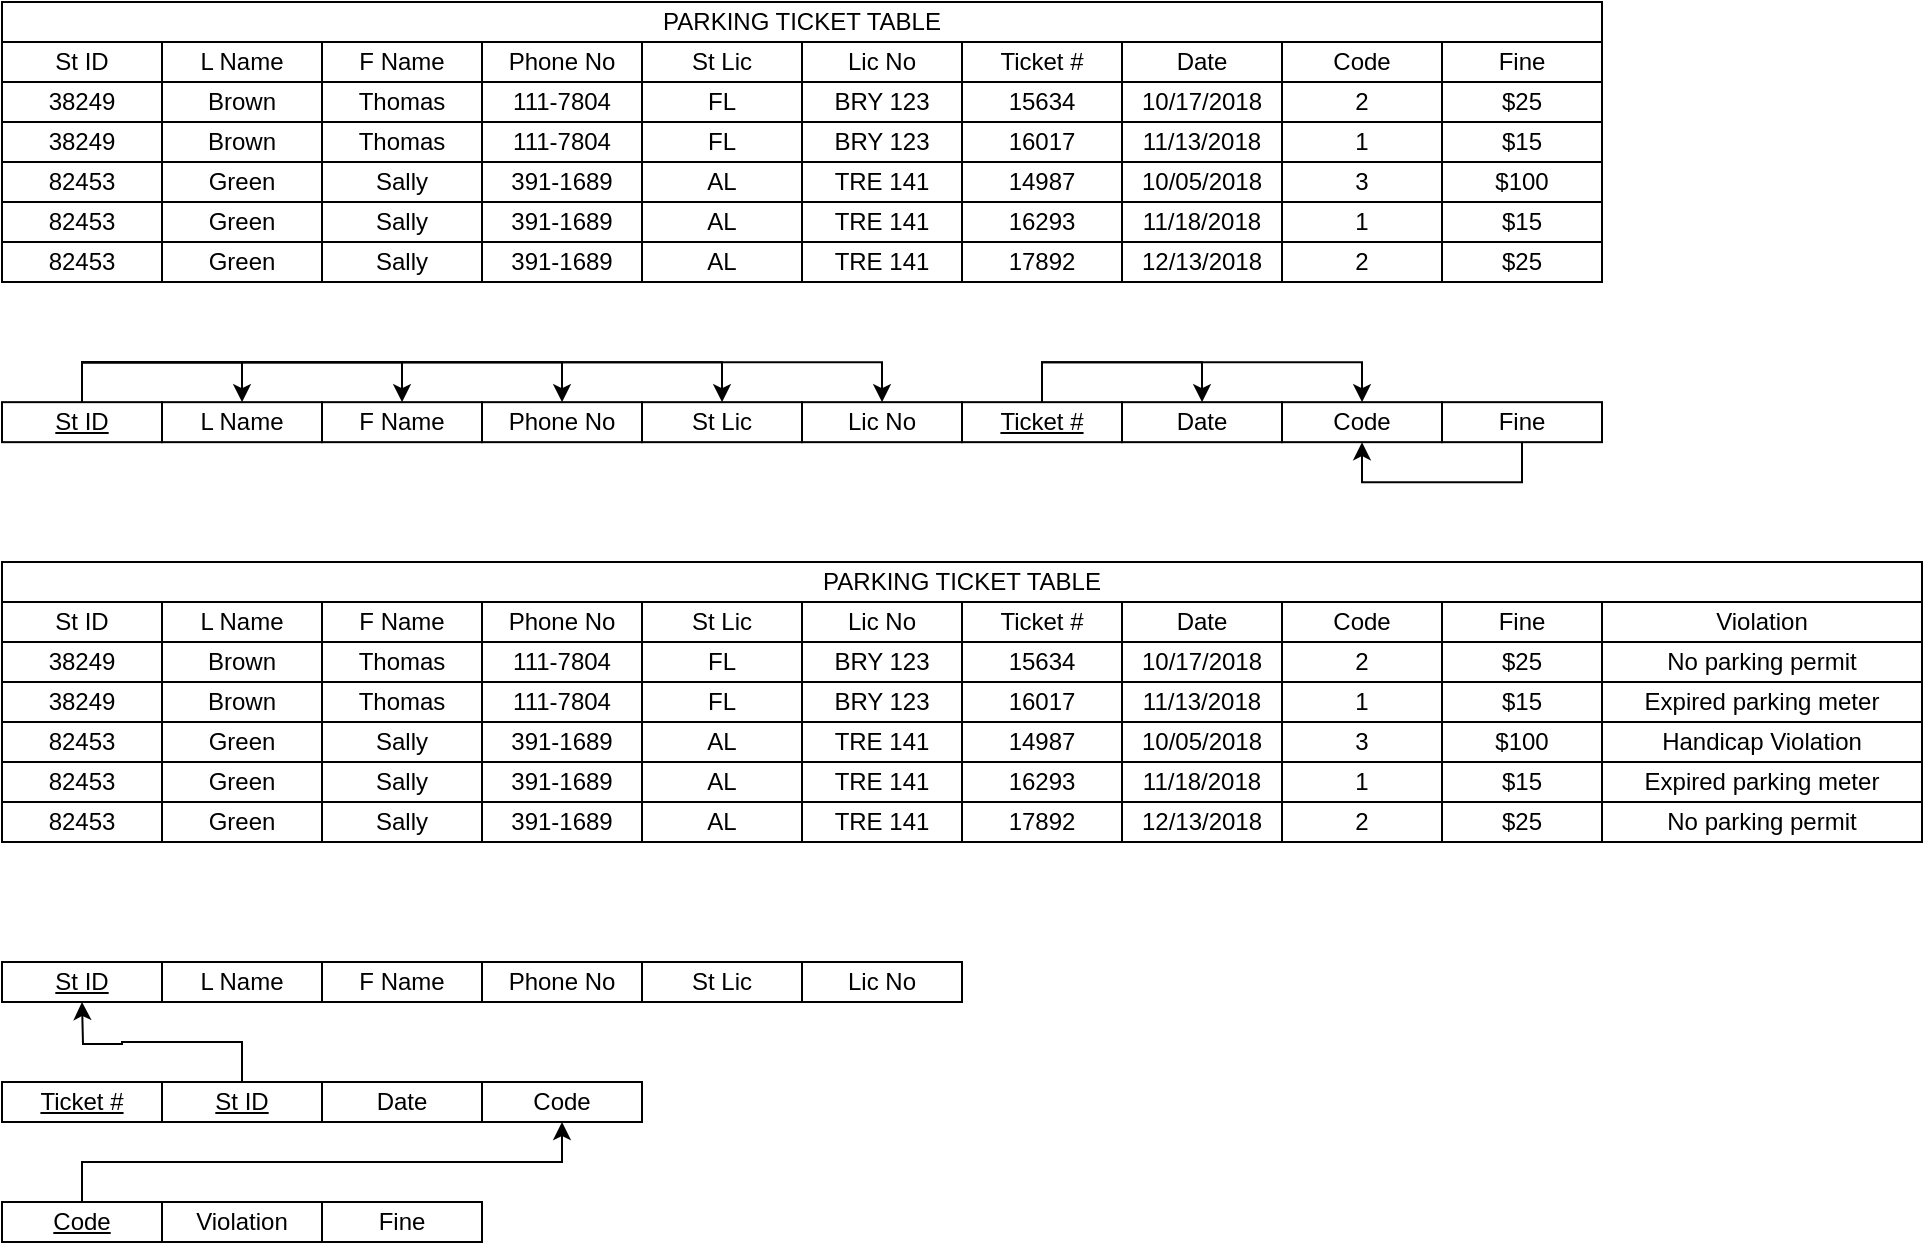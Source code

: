 <mxfile version="28.2.8">
  <diagram name="Page-1" id="AvaMco-YdOsuPRPhcN-Y">
    <mxGraphModel dx="1066" dy="621" grid="1" gridSize="10" guides="1" tooltips="1" connect="1" arrows="1" fold="1" page="1" pageScale="1" pageWidth="850" pageHeight="1100" math="0" shadow="0">
      <root>
        <mxCell id="0" />
        <mxCell id="1" parent="0" />
        <mxCell id="0UQjAZHjR5uYfEtRIdzx-64" value="L Name" style="rounded=0;whiteSpace=wrap;html=1;" parent="1" vertex="1">
          <mxGeometry x="80" y="20" width="80" height="20" as="geometry" />
        </mxCell>
        <mxCell id="0UQjAZHjR5uYfEtRIdzx-65" value="St ID" style="rounded=0;whiteSpace=wrap;html=1;" parent="1" vertex="1">
          <mxGeometry y="20" width="80" height="20" as="geometry" />
        </mxCell>
        <mxCell id="0UQjAZHjR5uYfEtRIdzx-66" value="Phone No" style="rounded=0;whiteSpace=wrap;html=1;" parent="1" vertex="1">
          <mxGeometry x="240" y="20" width="80" height="20" as="geometry" />
        </mxCell>
        <mxCell id="0UQjAZHjR5uYfEtRIdzx-67" value="F Name" style="rounded=0;whiteSpace=wrap;html=1;" parent="1" vertex="1">
          <mxGeometry x="160" y="20" width="80" height="20" as="geometry" />
        </mxCell>
        <mxCell id="0UQjAZHjR5uYfEtRIdzx-68" value="Lic No" style="rounded=0;whiteSpace=wrap;html=1;" parent="1" vertex="1">
          <mxGeometry x="400" y="20" width="80" height="20" as="geometry" />
        </mxCell>
        <mxCell id="0UQjAZHjR5uYfEtRIdzx-69" value="St Lic" style="rounded=0;whiteSpace=wrap;html=1;" parent="1" vertex="1">
          <mxGeometry x="320" y="20" width="80" height="20" as="geometry" />
        </mxCell>
        <mxCell id="0UQjAZHjR5uYfEtRIdzx-70" value="Date" style="rounded=0;whiteSpace=wrap;html=1;" parent="1" vertex="1">
          <mxGeometry x="560" y="20" width="80" height="20" as="geometry" />
        </mxCell>
        <mxCell id="0UQjAZHjR5uYfEtRIdzx-71" value="Ticket #" style="rounded=0;whiteSpace=wrap;html=1;" parent="1" vertex="1">
          <mxGeometry x="480" y="20" width="80" height="20" as="geometry" />
        </mxCell>
        <mxCell id="0UQjAZHjR5uYfEtRIdzx-72" value="Fine" style="rounded=0;whiteSpace=wrap;html=1;" parent="1" vertex="1">
          <mxGeometry x="720" y="20" width="80" height="20" as="geometry" />
        </mxCell>
        <mxCell id="0UQjAZHjR5uYfEtRIdzx-73" value="Code" style="rounded=0;whiteSpace=wrap;html=1;" parent="1" vertex="1">
          <mxGeometry x="640" y="20" width="80" height="20" as="geometry" />
        </mxCell>
        <mxCell id="0UQjAZHjR5uYfEtRIdzx-74" value="Brown" style="rounded=0;whiteSpace=wrap;html=1;" parent="1" vertex="1">
          <mxGeometry x="80" y="40" width="80" height="20" as="geometry" />
        </mxCell>
        <mxCell id="0UQjAZHjR5uYfEtRIdzx-75" value="38249" style="rounded=0;whiteSpace=wrap;html=1;" parent="1" vertex="1">
          <mxGeometry y="40" width="80" height="20" as="geometry" />
        </mxCell>
        <mxCell id="0UQjAZHjR5uYfEtRIdzx-76" value="&lt;div&gt;111-7804&lt;/div&gt;" style="rounded=0;whiteSpace=wrap;html=1;" parent="1" vertex="1">
          <mxGeometry x="240" y="40" width="80" height="20" as="geometry" />
        </mxCell>
        <mxCell id="0UQjAZHjR5uYfEtRIdzx-77" value="Thomas" style="rounded=0;whiteSpace=wrap;html=1;" parent="1" vertex="1">
          <mxGeometry x="160" y="40" width="80" height="20" as="geometry" />
        </mxCell>
        <mxCell id="0UQjAZHjR5uYfEtRIdzx-78" value="BRY 123" style="rounded=0;whiteSpace=wrap;html=1;" parent="1" vertex="1">
          <mxGeometry x="400" y="40" width="80" height="20" as="geometry" />
        </mxCell>
        <mxCell id="0UQjAZHjR5uYfEtRIdzx-79" value="FL" style="rounded=0;whiteSpace=wrap;html=1;" parent="1" vertex="1">
          <mxGeometry x="320" y="40" width="80" height="20" as="geometry" />
        </mxCell>
        <mxCell id="0UQjAZHjR5uYfEtRIdzx-80" value="10/17/2018" style="rounded=0;whiteSpace=wrap;html=1;" parent="1" vertex="1">
          <mxGeometry x="560" y="40" width="80" height="20" as="geometry" />
        </mxCell>
        <mxCell id="0UQjAZHjR5uYfEtRIdzx-81" value="15634" style="rounded=0;whiteSpace=wrap;html=1;" parent="1" vertex="1">
          <mxGeometry x="480" y="40" width="80" height="20" as="geometry" />
        </mxCell>
        <mxCell id="0UQjAZHjR5uYfEtRIdzx-82" value="$25" style="rounded=0;whiteSpace=wrap;html=1;" parent="1" vertex="1">
          <mxGeometry x="720" y="40" width="80" height="20" as="geometry" />
        </mxCell>
        <mxCell id="0UQjAZHjR5uYfEtRIdzx-83" value="2" style="rounded=0;whiteSpace=wrap;html=1;" parent="1" vertex="1">
          <mxGeometry x="640" y="40" width="80" height="20" as="geometry" />
        </mxCell>
        <mxCell id="0UQjAZHjR5uYfEtRIdzx-84" value="Brown" style="rounded=0;whiteSpace=wrap;html=1;" parent="1" vertex="1">
          <mxGeometry x="80" y="60" width="80" height="20" as="geometry" />
        </mxCell>
        <mxCell id="0UQjAZHjR5uYfEtRIdzx-85" value="" style="rounded=0;whiteSpace=wrap;html=1;" parent="1" vertex="1">
          <mxGeometry y="60" width="80" height="20" as="geometry" />
        </mxCell>
        <mxCell id="0UQjAZHjR5uYfEtRIdzx-86" value="&lt;div&gt;111-7804&lt;/div&gt;" style="rounded=0;whiteSpace=wrap;html=1;" parent="1" vertex="1">
          <mxGeometry x="240" y="60" width="80" height="20" as="geometry" />
        </mxCell>
        <mxCell id="0UQjAZHjR5uYfEtRIdzx-87" value="Thomas" style="rounded=0;whiteSpace=wrap;html=1;" parent="1" vertex="1">
          <mxGeometry x="160" y="60" width="80" height="20" as="geometry" />
        </mxCell>
        <mxCell id="0UQjAZHjR5uYfEtRIdzx-88" value="BRY 123" style="rounded=0;whiteSpace=wrap;html=1;" parent="1" vertex="1">
          <mxGeometry x="400" y="60" width="80" height="20" as="geometry" />
        </mxCell>
        <mxCell id="0UQjAZHjR5uYfEtRIdzx-89" value="FL" style="rounded=0;whiteSpace=wrap;html=1;" parent="1" vertex="1">
          <mxGeometry x="320" y="60" width="80" height="20" as="geometry" />
        </mxCell>
        <mxCell id="0UQjAZHjR5uYfEtRIdzx-90" value="11/13/2018" style="rounded=0;whiteSpace=wrap;html=1;" parent="1" vertex="1">
          <mxGeometry x="560" y="60" width="80" height="20" as="geometry" />
        </mxCell>
        <mxCell id="0UQjAZHjR5uYfEtRIdzx-91" value="16017" style="rounded=0;whiteSpace=wrap;html=1;" parent="1" vertex="1">
          <mxGeometry x="480" y="60" width="80" height="20" as="geometry" />
        </mxCell>
        <mxCell id="0UQjAZHjR5uYfEtRIdzx-92" value="$15" style="rounded=0;whiteSpace=wrap;html=1;" parent="1" vertex="1">
          <mxGeometry x="720" y="60" width="80" height="20" as="geometry" />
        </mxCell>
        <mxCell id="0UQjAZHjR5uYfEtRIdzx-93" value="1" style="rounded=0;whiteSpace=wrap;html=1;" parent="1" vertex="1">
          <mxGeometry x="640" y="60" width="80" height="20" as="geometry" />
        </mxCell>
        <mxCell id="0UQjAZHjR5uYfEtRIdzx-94" value="Green" style="rounded=0;whiteSpace=wrap;html=1;" parent="1" vertex="1">
          <mxGeometry x="80" y="80" width="80" height="20" as="geometry" />
        </mxCell>
        <mxCell id="0UQjAZHjR5uYfEtRIdzx-95" value="82453" style="rounded=0;whiteSpace=wrap;html=1;" parent="1" vertex="1">
          <mxGeometry y="80" width="80" height="20" as="geometry" />
        </mxCell>
        <mxCell id="0UQjAZHjR5uYfEtRIdzx-96" value="391-1689" style="rounded=0;whiteSpace=wrap;html=1;" parent="1" vertex="1">
          <mxGeometry x="240" y="80" width="80" height="20" as="geometry" />
        </mxCell>
        <mxCell id="0UQjAZHjR5uYfEtRIdzx-97" value="Sally" style="rounded=0;whiteSpace=wrap;html=1;" parent="1" vertex="1">
          <mxGeometry x="160" y="80" width="80" height="20" as="geometry" />
        </mxCell>
        <mxCell id="0UQjAZHjR5uYfEtRIdzx-98" value="TRE 141" style="rounded=0;whiteSpace=wrap;html=1;" parent="1" vertex="1">
          <mxGeometry x="400" y="80" width="80" height="20" as="geometry" />
        </mxCell>
        <mxCell id="0UQjAZHjR5uYfEtRIdzx-99" value="AL" style="rounded=0;whiteSpace=wrap;html=1;" parent="1" vertex="1">
          <mxGeometry x="320" y="80" width="80" height="20" as="geometry" />
        </mxCell>
        <mxCell id="0UQjAZHjR5uYfEtRIdzx-100" value="10/05/2018" style="rounded=0;whiteSpace=wrap;html=1;" parent="1" vertex="1">
          <mxGeometry x="560" y="80" width="80" height="20" as="geometry" />
        </mxCell>
        <mxCell id="0UQjAZHjR5uYfEtRIdzx-101" value="14987" style="rounded=0;whiteSpace=wrap;html=1;" parent="1" vertex="1">
          <mxGeometry x="480" y="80" width="80" height="20" as="geometry" />
        </mxCell>
        <mxCell id="0UQjAZHjR5uYfEtRIdzx-102" value="$100" style="rounded=0;whiteSpace=wrap;html=1;" parent="1" vertex="1">
          <mxGeometry x="720" y="80" width="80" height="20" as="geometry" />
        </mxCell>
        <mxCell id="0UQjAZHjR5uYfEtRIdzx-103" value="3" style="rounded=0;whiteSpace=wrap;html=1;" parent="1" vertex="1">
          <mxGeometry x="640" y="80" width="80" height="20" as="geometry" />
        </mxCell>
        <mxCell id="0UQjAZHjR5uYfEtRIdzx-104" value="Green" style="rounded=0;whiteSpace=wrap;html=1;" parent="1" vertex="1">
          <mxGeometry x="80" y="100" width="80" height="20" as="geometry" />
        </mxCell>
        <mxCell id="0UQjAZHjR5uYfEtRIdzx-105" value="82453" style="rounded=0;whiteSpace=wrap;html=1;" parent="1" vertex="1">
          <mxGeometry y="100" width="80" height="20" as="geometry" />
        </mxCell>
        <mxCell id="0UQjAZHjR5uYfEtRIdzx-106" value="391-1689" style="rounded=0;whiteSpace=wrap;html=1;" parent="1" vertex="1">
          <mxGeometry x="240" y="100" width="80" height="20" as="geometry" />
        </mxCell>
        <mxCell id="0UQjAZHjR5uYfEtRIdzx-107" value="Sally" style="rounded=0;whiteSpace=wrap;html=1;" parent="1" vertex="1">
          <mxGeometry x="160" y="100" width="80" height="20" as="geometry" />
        </mxCell>
        <mxCell id="0UQjAZHjR5uYfEtRIdzx-108" value="TRE 141" style="rounded=0;whiteSpace=wrap;html=1;" parent="1" vertex="1">
          <mxGeometry x="400" y="100" width="80" height="20" as="geometry" />
        </mxCell>
        <mxCell id="0UQjAZHjR5uYfEtRIdzx-109" value="AL" style="rounded=0;whiteSpace=wrap;html=1;" parent="1" vertex="1">
          <mxGeometry x="320" y="100" width="80" height="20" as="geometry" />
        </mxCell>
        <mxCell id="0UQjAZHjR5uYfEtRIdzx-110" value="11/18/2018" style="rounded=0;whiteSpace=wrap;html=1;" parent="1" vertex="1">
          <mxGeometry x="560" y="100" width="80" height="20" as="geometry" />
        </mxCell>
        <mxCell id="0UQjAZHjR5uYfEtRIdzx-111" value="16293" style="rounded=0;whiteSpace=wrap;html=1;" parent="1" vertex="1">
          <mxGeometry x="480" y="100" width="80" height="20" as="geometry" />
        </mxCell>
        <mxCell id="0UQjAZHjR5uYfEtRIdzx-112" value="$15" style="rounded=0;whiteSpace=wrap;html=1;" parent="1" vertex="1">
          <mxGeometry x="720" y="100" width="80" height="20" as="geometry" />
        </mxCell>
        <mxCell id="0UQjAZHjR5uYfEtRIdzx-113" value="1" style="rounded=0;whiteSpace=wrap;html=1;" parent="1" vertex="1">
          <mxGeometry x="640" y="100" width="80" height="20" as="geometry" />
        </mxCell>
        <mxCell id="0UQjAZHjR5uYfEtRIdzx-114" value="Green" style="rounded=0;whiteSpace=wrap;html=1;" parent="1" vertex="1">
          <mxGeometry x="80" y="120" width="80" height="20" as="geometry" />
        </mxCell>
        <mxCell id="0UQjAZHjR5uYfEtRIdzx-115" value="82453" style="rounded=0;whiteSpace=wrap;html=1;" parent="1" vertex="1">
          <mxGeometry y="120" width="80" height="20" as="geometry" />
        </mxCell>
        <mxCell id="0UQjAZHjR5uYfEtRIdzx-116" value="391-1689" style="rounded=0;whiteSpace=wrap;html=1;" parent="1" vertex="1">
          <mxGeometry x="240" y="120" width="80" height="20" as="geometry" />
        </mxCell>
        <mxCell id="0UQjAZHjR5uYfEtRIdzx-117" value="Sally" style="rounded=0;whiteSpace=wrap;html=1;" parent="1" vertex="1">
          <mxGeometry x="160" y="120" width="80" height="20" as="geometry" />
        </mxCell>
        <mxCell id="0UQjAZHjR5uYfEtRIdzx-118" value="TRE 141" style="rounded=0;whiteSpace=wrap;html=1;" parent="1" vertex="1">
          <mxGeometry x="400" y="120" width="80" height="20" as="geometry" />
        </mxCell>
        <mxCell id="0UQjAZHjR5uYfEtRIdzx-119" value="AL" style="rounded=0;whiteSpace=wrap;html=1;" parent="1" vertex="1">
          <mxGeometry x="320" y="120" width="80" height="20" as="geometry" />
        </mxCell>
        <mxCell id="0UQjAZHjR5uYfEtRIdzx-120" value="12/13/2018" style="rounded=0;whiteSpace=wrap;html=1;" parent="1" vertex="1">
          <mxGeometry x="560" y="120" width="80" height="20" as="geometry" />
        </mxCell>
        <mxCell id="0UQjAZHjR5uYfEtRIdzx-121" value="17892" style="rounded=0;whiteSpace=wrap;html=1;" parent="1" vertex="1">
          <mxGeometry x="480" y="120" width="80" height="20" as="geometry" />
        </mxCell>
        <mxCell id="0UQjAZHjR5uYfEtRIdzx-122" value="$25" style="rounded=0;whiteSpace=wrap;html=1;" parent="1" vertex="1">
          <mxGeometry x="720" y="120" width="80" height="20" as="geometry" />
        </mxCell>
        <mxCell id="0UQjAZHjR5uYfEtRIdzx-123" value="2" style="rounded=0;whiteSpace=wrap;html=1;" parent="1" vertex="1">
          <mxGeometry x="640" y="120" width="80" height="20" as="geometry" />
        </mxCell>
        <mxCell id="r2siFuNWQ3NmHAQ4Ji6S-1" value="PARKING TICKET TABLE" style="rounded=0;whiteSpace=wrap;html=1;" parent="1" vertex="1">
          <mxGeometry width="800" height="20" as="geometry" />
        </mxCell>
        <mxCell id="r2siFuNWQ3NmHAQ4Ji6S-2" value="38249" style="rounded=0;whiteSpace=wrap;html=1;" parent="1" vertex="1">
          <mxGeometry y="60" width="80" height="20" as="geometry" />
        </mxCell>
        <mxCell id="r2siFuNWQ3NmHAQ4Ji6S-4" value="L Name" style="rounded=0;whiteSpace=wrap;html=1;" parent="1" vertex="1">
          <mxGeometry x="80" y="200.08" width="80" height="20" as="geometry" />
        </mxCell>
        <mxCell id="r2siFuNWQ3NmHAQ4Ji6S-24" style="edgeStyle=orthogonalEdgeStyle;rounded=0;orthogonalLoop=1;jettySize=auto;html=1;entryX=0.5;entryY=0;entryDx=0;entryDy=0;" parent="1" source="r2siFuNWQ3NmHAQ4Ji6S-5" target="r2siFuNWQ3NmHAQ4Ji6S-4" edge="1">
          <mxGeometry relative="1" as="geometry" />
        </mxCell>
        <mxCell id="r2siFuNWQ3NmHAQ4Ji6S-25" style="edgeStyle=orthogonalEdgeStyle;rounded=0;orthogonalLoop=1;jettySize=auto;html=1;entryX=0.5;entryY=0;entryDx=0;entryDy=0;exitX=0.5;exitY=0;exitDx=0;exitDy=0;" parent="1" source="r2siFuNWQ3NmHAQ4Ji6S-5" target="r2siFuNWQ3NmHAQ4Ji6S-7" edge="1">
          <mxGeometry relative="1" as="geometry" />
        </mxCell>
        <mxCell id="r2siFuNWQ3NmHAQ4Ji6S-26" style="edgeStyle=orthogonalEdgeStyle;rounded=0;orthogonalLoop=1;jettySize=auto;html=1;entryX=0.5;entryY=0;entryDx=0;entryDy=0;exitX=0.5;exitY=0;exitDx=0;exitDy=0;" parent="1" source="r2siFuNWQ3NmHAQ4Ji6S-5" target="r2siFuNWQ3NmHAQ4Ji6S-6" edge="1">
          <mxGeometry relative="1" as="geometry" />
        </mxCell>
        <mxCell id="r2siFuNWQ3NmHAQ4Ji6S-27" style="edgeStyle=orthogonalEdgeStyle;rounded=0;orthogonalLoop=1;jettySize=auto;html=1;entryX=0.5;entryY=0;entryDx=0;entryDy=0;exitX=0.5;exitY=0;exitDx=0;exitDy=0;" parent="1" source="r2siFuNWQ3NmHAQ4Ji6S-5" target="r2siFuNWQ3NmHAQ4Ji6S-9" edge="1">
          <mxGeometry relative="1" as="geometry" />
        </mxCell>
        <mxCell id="r2siFuNWQ3NmHAQ4Ji6S-28" style="edgeStyle=orthogonalEdgeStyle;rounded=0;orthogonalLoop=1;jettySize=auto;html=1;entryX=0.5;entryY=0;entryDx=0;entryDy=0;exitX=0.5;exitY=0;exitDx=0;exitDy=0;" parent="1" source="r2siFuNWQ3NmHAQ4Ji6S-5" target="r2siFuNWQ3NmHAQ4Ji6S-8" edge="1">
          <mxGeometry relative="1" as="geometry" />
        </mxCell>
        <mxCell id="r2siFuNWQ3NmHAQ4Ji6S-5" value="&lt;u&gt;St ID&lt;/u&gt;" style="rounded=0;whiteSpace=wrap;html=1;" parent="1" vertex="1">
          <mxGeometry y="200.08" width="80" height="20" as="geometry" />
        </mxCell>
        <mxCell id="r2siFuNWQ3NmHAQ4Ji6S-6" value="Phone No" style="rounded=0;whiteSpace=wrap;html=1;" parent="1" vertex="1">
          <mxGeometry x="240" y="200.08" width="80" height="20" as="geometry" />
        </mxCell>
        <mxCell id="r2siFuNWQ3NmHAQ4Ji6S-7" value="F Name" style="rounded=0;whiteSpace=wrap;html=1;" parent="1" vertex="1">
          <mxGeometry x="160" y="200.08" width="80" height="20" as="geometry" />
        </mxCell>
        <mxCell id="r2siFuNWQ3NmHAQ4Ji6S-8" value="Lic No" style="rounded=0;whiteSpace=wrap;html=1;" parent="1" vertex="1">
          <mxGeometry x="400" y="200.08" width="80" height="20" as="geometry" />
        </mxCell>
        <mxCell id="r2siFuNWQ3NmHAQ4Ji6S-9" value="St Lic" style="rounded=0;whiteSpace=wrap;html=1;" parent="1" vertex="1">
          <mxGeometry x="320" y="200.08" width="80" height="20" as="geometry" />
        </mxCell>
        <mxCell id="r2siFuNWQ3NmHAQ4Ji6S-10" value="Date" style="rounded=0;whiteSpace=wrap;html=1;" parent="1" vertex="1">
          <mxGeometry x="560" y="200.08" width="80" height="20" as="geometry" />
        </mxCell>
        <mxCell id="r2siFuNWQ3NmHAQ4Ji6S-14" style="edgeStyle=orthogonalEdgeStyle;rounded=0;orthogonalLoop=1;jettySize=auto;html=1;entryX=0.5;entryY=0;entryDx=0;entryDy=0;" parent="1" source="r2siFuNWQ3NmHAQ4Ji6S-11" target="r2siFuNWQ3NmHAQ4Ji6S-10" edge="1">
          <mxGeometry relative="1" as="geometry" />
        </mxCell>
        <mxCell id="r2siFuNWQ3NmHAQ4Ji6S-18" style="edgeStyle=orthogonalEdgeStyle;rounded=0;orthogonalLoop=1;jettySize=auto;html=1;entryX=0.5;entryY=0;entryDx=0;entryDy=0;exitX=0.5;exitY=0;exitDx=0;exitDy=0;" parent="1" source="r2siFuNWQ3NmHAQ4Ji6S-11" target="r2siFuNWQ3NmHAQ4Ji6S-13" edge="1">
          <mxGeometry relative="1" as="geometry" />
        </mxCell>
        <mxCell id="r2siFuNWQ3NmHAQ4Ji6S-11" value="&lt;u&gt;Ticket #&lt;/u&gt;" style="rounded=0;whiteSpace=wrap;html=1;" parent="1" vertex="1">
          <mxGeometry x="480" y="200.08" width="80" height="20" as="geometry" />
        </mxCell>
        <mxCell id="hmiW_719eqXFLRhjZall-85" style="edgeStyle=orthogonalEdgeStyle;rounded=0;orthogonalLoop=1;jettySize=auto;html=1;entryX=0.5;entryY=1;entryDx=0;entryDy=0;exitX=0.5;exitY=1;exitDx=0;exitDy=0;" edge="1" parent="1" source="r2siFuNWQ3NmHAQ4Ji6S-12" target="r2siFuNWQ3NmHAQ4Ji6S-13">
          <mxGeometry relative="1" as="geometry" />
        </mxCell>
        <mxCell id="r2siFuNWQ3NmHAQ4Ji6S-12" value="Fine" style="rounded=0;whiteSpace=wrap;html=1;" parent="1" vertex="1">
          <mxGeometry x="720" y="200.08" width="80" height="20" as="geometry" />
        </mxCell>
        <mxCell id="r2siFuNWQ3NmHAQ4Ji6S-13" value="Code" style="rounded=0;whiteSpace=wrap;html=1;" parent="1" vertex="1">
          <mxGeometry x="640" y="200.08" width="80" height="20" as="geometry" />
        </mxCell>
        <mxCell id="r2siFuNWQ3NmHAQ4Ji6S-29" value="L Name" style="rounded=0;whiteSpace=wrap;html=1;" parent="1" vertex="1">
          <mxGeometry x="80" y="480.0" width="80" height="20" as="geometry" />
        </mxCell>
        <mxCell id="r2siFuNWQ3NmHAQ4Ji6S-30" value="&lt;u&gt;St ID&lt;/u&gt;" style="rounded=0;whiteSpace=wrap;html=1;" parent="1" vertex="1">
          <mxGeometry y="480.0" width="80" height="20" as="geometry" />
        </mxCell>
        <mxCell id="r2siFuNWQ3NmHAQ4Ji6S-31" value="Phone No" style="rounded=0;whiteSpace=wrap;html=1;" parent="1" vertex="1">
          <mxGeometry x="240" y="480.0" width="80" height="20" as="geometry" />
        </mxCell>
        <mxCell id="r2siFuNWQ3NmHAQ4Ji6S-32" value="F Name" style="rounded=0;whiteSpace=wrap;html=1;" parent="1" vertex="1">
          <mxGeometry x="160" y="480.0" width="80" height="20" as="geometry" />
        </mxCell>
        <mxCell id="r2siFuNWQ3NmHAQ4Ji6S-33" value="Lic No" style="rounded=0;whiteSpace=wrap;html=1;" parent="1" vertex="1">
          <mxGeometry x="400" y="480.0" width="80" height="20" as="geometry" />
        </mxCell>
        <mxCell id="r2siFuNWQ3NmHAQ4Ji6S-34" value="St Lic" style="rounded=0;whiteSpace=wrap;html=1;" parent="1" vertex="1">
          <mxGeometry x="320" y="480.0" width="80" height="20" as="geometry" />
        </mxCell>
        <mxCell id="r2siFuNWQ3NmHAQ4Ji6S-35" value="Date" style="rounded=0;whiteSpace=wrap;html=1;" parent="1" vertex="1">
          <mxGeometry x="160" y="540" width="80" height="20" as="geometry" />
        </mxCell>
        <mxCell id="r2siFuNWQ3NmHAQ4Ji6S-36" value="&lt;u&gt;Ticket #&lt;/u&gt;" style="rounded=0;whiteSpace=wrap;html=1;" parent="1" vertex="1">
          <mxGeometry y="540" width="80" height="20" as="geometry" />
        </mxCell>
        <mxCell id="r2siFuNWQ3NmHAQ4Ji6S-37" value="Fine" style="rounded=0;whiteSpace=wrap;html=1;" parent="1" vertex="1">
          <mxGeometry x="160" y="600" width="80" height="20" as="geometry" />
        </mxCell>
        <mxCell id="r2siFuNWQ3NmHAQ4Ji6S-38" value="Code" style="rounded=0;whiteSpace=wrap;html=1;" parent="1" vertex="1">
          <mxGeometry x="240" y="540" width="80" height="20" as="geometry" />
        </mxCell>
        <mxCell id="hmiW_719eqXFLRhjZall-1" value="Violation" style="rounded=0;whiteSpace=wrap;html=1;" vertex="1" parent="1">
          <mxGeometry x="80" y="600" width="80" height="20" as="geometry" />
        </mxCell>
        <mxCell id="hmiW_719eqXFLRhjZall-6" style="edgeStyle=orthogonalEdgeStyle;rounded=0;orthogonalLoop=1;jettySize=auto;html=1;entryX=0.5;entryY=1;entryDx=0;entryDy=0;exitX=0.5;exitY=0;exitDx=0;exitDy=0;" edge="1" parent="1" source="hmiW_719eqXFLRhjZall-2" target="r2siFuNWQ3NmHAQ4Ji6S-38">
          <mxGeometry relative="1" as="geometry" />
        </mxCell>
        <mxCell id="hmiW_719eqXFLRhjZall-2" value="&lt;u&gt;Code&lt;/u&gt;" style="rounded=0;whiteSpace=wrap;html=1;" vertex="1" parent="1">
          <mxGeometry y="600" width="80" height="20" as="geometry" />
        </mxCell>
        <mxCell id="hmiW_719eqXFLRhjZall-10" style="edgeStyle=orthogonalEdgeStyle;rounded=0;orthogonalLoop=1;jettySize=auto;html=1;exitX=0.5;exitY=0;exitDx=0;exitDy=0;" edge="1" parent="1" source="hmiW_719eqXFLRhjZall-5">
          <mxGeometry relative="1" as="geometry">
            <mxPoint x="40" y="500.0" as="targetPoint" />
          </mxGeometry>
        </mxCell>
        <mxCell id="hmiW_719eqXFLRhjZall-5" value="&lt;u&gt;St ID&lt;/u&gt;" style="rounded=0;whiteSpace=wrap;html=1;" vertex="1" parent="1">
          <mxGeometry x="80" y="540" width="80" height="20" as="geometry" />
        </mxCell>
        <mxCell id="hmiW_719eqXFLRhjZall-11" value="L Name" style="rounded=0;whiteSpace=wrap;html=1;" vertex="1" parent="1">
          <mxGeometry x="80" y="300" width="80" height="20" as="geometry" />
        </mxCell>
        <mxCell id="hmiW_719eqXFLRhjZall-12" value="St ID" style="rounded=0;whiteSpace=wrap;html=1;" vertex="1" parent="1">
          <mxGeometry y="300" width="80" height="20" as="geometry" />
        </mxCell>
        <mxCell id="hmiW_719eqXFLRhjZall-13" value="Phone No" style="rounded=0;whiteSpace=wrap;html=1;" vertex="1" parent="1">
          <mxGeometry x="240" y="300" width="80" height="20" as="geometry" />
        </mxCell>
        <mxCell id="hmiW_719eqXFLRhjZall-14" value="F Name" style="rounded=0;whiteSpace=wrap;html=1;" vertex="1" parent="1">
          <mxGeometry x="160" y="300" width="80" height="20" as="geometry" />
        </mxCell>
        <mxCell id="hmiW_719eqXFLRhjZall-15" value="Lic No" style="rounded=0;whiteSpace=wrap;html=1;" vertex="1" parent="1">
          <mxGeometry x="400" y="300" width="80" height="20" as="geometry" />
        </mxCell>
        <mxCell id="hmiW_719eqXFLRhjZall-16" value="St Lic" style="rounded=0;whiteSpace=wrap;html=1;" vertex="1" parent="1">
          <mxGeometry x="320" y="300" width="80" height="20" as="geometry" />
        </mxCell>
        <mxCell id="hmiW_719eqXFLRhjZall-17" value="Date" style="rounded=0;whiteSpace=wrap;html=1;" vertex="1" parent="1">
          <mxGeometry x="560" y="300" width="80" height="20" as="geometry" />
        </mxCell>
        <mxCell id="hmiW_719eqXFLRhjZall-18" value="Ticket #" style="rounded=0;whiteSpace=wrap;html=1;" vertex="1" parent="1">
          <mxGeometry x="480" y="300" width="80" height="20" as="geometry" />
        </mxCell>
        <mxCell id="hmiW_719eqXFLRhjZall-19" value="Fine" style="rounded=0;whiteSpace=wrap;html=1;" vertex="1" parent="1">
          <mxGeometry x="720" y="300" width="80" height="20" as="geometry" />
        </mxCell>
        <mxCell id="hmiW_719eqXFLRhjZall-20" value="Code" style="rounded=0;whiteSpace=wrap;html=1;" vertex="1" parent="1">
          <mxGeometry x="640" y="300" width="80" height="20" as="geometry" />
        </mxCell>
        <mxCell id="hmiW_719eqXFLRhjZall-21" value="Brown" style="rounded=0;whiteSpace=wrap;html=1;" vertex="1" parent="1">
          <mxGeometry x="80" y="320" width="80" height="20" as="geometry" />
        </mxCell>
        <mxCell id="hmiW_719eqXFLRhjZall-22" value="38249" style="rounded=0;whiteSpace=wrap;html=1;" vertex="1" parent="1">
          <mxGeometry y="320" width="80" height="20" as="geometry" />
        </mxCell>
        <mxCell id="hmiW_719eqXFLRhjZall-23" value="&lt;div&gt;111-7804&lt;/div&gt;" style="rounded=0;whiteSpace=wrap;html=1;" vertex="1" parent="1">
          <mxGeometry x="240" y="320" width="80" height="20" as="geometry" />
        </mxCell>
        <mxCell id="hmiW_719eqXFLRhjZall-24" value="Thomas" style="rounded=0;whiteSpace=wrap;html=1;" vertex="1" parent="1">
          <mxGeometry x="160" y="320" width="80" height="20" as="geometry" />
        </mxCell>
        <mxCell id="hmiW_719eqXFLRhjZall-25" value="BRY 123" style="rounded=0;whiteSpace=wrap;html=1;" vertex="1" parent="1">
          <mxGeometry x="400" y="320" width="80" height="20" as="geometry" />
        </mxCell>
        <mxCell id="hmiW_719eqXFLRhjZall-26" value="FL" style="rounded=0;whiteSpace=wrap;html=1;" vertex="1" parent="1">
          <mxGeometry x="320" y="320" width="80" height="20" as="geometry" />
        </mxCell>
        <mxCell id="hmiW_719eqXFLRhjZall-27" value="10/17/2018" style="rounded=0;whiteSpace=wrap;html=1;" vertex="1" parent="1">
          <mxGeometry x="560" y="320" width="80" height="20" as="geometry" />
        </mxCell>
        <mxCell id="hmiW_719eqXFLRhjZall-28" value="15634" style="rounded=0;whiteSpace=wrap;html=1;" vertex="1" parent="1">
          <mxGeometry x="480" y="320" width="80" height="20" as="geometry" />
        </mxCell>
        <mxCell id="hmiW_719eqXFLRhjZall-29" value="$25" style="rounded=0;whiteSpace=wrap;html=1;" vertex="1" parent="1">
          <mxGeometry x="720" y="320" width="80" height="20" as="geometry" />
        </mxCell>
        <mxCell id="hmiW_719eqXFLRhjZall-30" value="2" style="rounded=0;whiteSpace=wrap;html=1;" vertex="1" parent="1">
          <mxGeometry x="640" y="320" width="80" height="20" as="geometry" />
        </mxCell>
        <mxCell id="hmiW_719eqXFLRhjZall-31" value="Brown" style="rounded=0;whiteSpace=wrap;html=1;" vertex="1" parent="1">
          <mxGeometry x="80" y="340" width="80" height="20" as="geometry" />
        </mxCell>
        <mxCell id="hmiW_719eqXFLRhjZall-32" value="" style="rounded=0;whiteSpace=wrap;html=1;" vertex="1" parent="1">
          <mxGeometry y="340" width="80" height="20" as="geometry" />
        </mxCell>
        <mxCell id="hmiW_719eqXFLRhjZall-33" value="&lt;div&gt;111-7804&lt;/div&gt;" style="rounded=0;whiteSpace=wrap;html=1;" vertex="1" parent="1">
          <mxGeometry x="240" y="340" width="80" height="20" as="geometry" />
        </mxCell>
        <mxCell id="hmiW_719eqXFLRhjZall-34" value="Thomas" style="rounded=0;whiteSpace=wrap;html=1;" vertex="1" parent="1">
          <mxGeometry x="160" y="340" width="80" height="20" as="geometry" />
        </mxCell>
        <mxCell id="hmiW_719eqXFLRhjZall-35" value="BRY 123" style="rounded=0;whiteSpace=wrap;html=1;" vertex="1" parent="1">
          <mxGeometry x="400" y="340" width="80" height="20" as="geometry" />
        </mxCell>
        <mxCell id="hmiW_719eqXFLRhjZall-36" value="FL" style="rounded=0;whiteSpace=wrap;html=1;" vertex="1" parent="1">
          <mxGeometry x="320" y="340" width="80" height="20" as="geometry" />
        </mxCell>
        <mxCell id="hmiW_719eqXFLRhjZall-37" value="11/13/2018" style="rounded=0;whiteSpace=wrap;html=1;" vertex="1" parent="1">
          <mxGeometry x="560" y="340" width="80" height="20" as="geometry" />
        </mxCell>
        <mxCell id="hmiW_719eqXFLRhjZall-38" value="16017" style="rounded=0;whiteSpace=wrap;html=1;" vertex="1" parent="1">
          <mxGeometry x="480" y="340" width="80" height="20" as="geometry" />
        </mxCell>
        <mxCell id="hmiW_719eqXFLRhjZall-39" value="$15" style="rounded=0;whiteSpace=wrap;html=1;" vertex="1" parent="1">
          <mxGeometry x="720" y="340" width="80" height="20" as="geometry" />
        </mxCell>
        <mxCell id="hmiW_719eqXFLRhjZall-40" value="1" style="rounded=0;whiteSpace=wrap;html=1;" vertex="1" parent="1">
          <mxGeometry x="640" y="340" width="80" height="20" as="geometry" />
        </mxCell>
        <mxCell id="hmiW_719eqXFLRhjZall-41" value="Green" style="rounded=0;whiteSpace=wrap;html=1;" vertex="1" parent="1">
          <mxGeometry x="80" y="360" width="80" height="20" as="geometry" />
        </mxCell>
        <mxCell id="hmiW_719eqXFLRhjZall-42" value="82453" style="rounded=0;whiteSpace=wrap;html=1;" vertex="1" parent="1">
          <mxGeometry y="360" width="80" height="20" as="geometry" />
        </mxCell>
        <mxCell id="hmiW_719eqXFLRhjZall-43" value="391-1689" style="rounded=0;whiteSpace=wrap;html=1;" vertex="1" parent="1">
          <mxGeometry x="240" y="360" width="80" height="20" as="geometry" />
        </mxCell>
        <mxCell id="hmiW_719eqXFLRhjZall-44" value="Sally" style="rounded=0;whiteSpace=wrap;html=1;" vertex="1" parent="1">
          <mxGeometry x="160" y="360" width="80" height="20" as="geometry" />
        </mxCell>
        <mxCell id="hmiW_719eqXFLRhjZall-45" value="TRE 141" style="rounded=0;whiteSpace=wrap;html=1;" vertex="1" parent="1">
          <mxGeometry x="400" y="360" width="80" height="20" as="geometry" />
        </mxCell>
        <mxCell id="hmiW_719eqXFLRhjZall-46" value="AL" style="rounded=0;whiteSpace=wrap;html=1;" vertex="1" parent="1">
          <mxGeometry x="320" y="360" width="80" height="20" as="geometry" />
        </mxCell>
        <mxCell id="hmiW_719eqXFLRhjZall-47" value="10/05/2018" style="rounded=0;whiteSpace=wrap;html=1;" vertex="1" parent="1">
          <mxGeometry x="560" y="360" width="80" height="20" as="geometry" />
        </mxCell>
        <mxCell id="hmiW_719eqXFLRhjZall-48" value="14987" style="rounded=0;whiteSpace=wrap;html=1;" vertex="1" parent="1">
          <mxGeometry x="480" y="360" width="80" height="20" as="geometry" />
        </mxCell>
        <mxCell id="hmiW_719eqXFLRhjZall-49" value="$100" style="rounded=0;whiteSpace=wrap;html=1;" vertex="1" parent="1">
          <mxGeometry x="720" y="360" width="80" height="20" as="geometry" />
        </mxCell>
        <mxCell id="hmiW_719eqXFLRhjZall-50" value="3" style="rounded=0;whiteSpace=wrap;html=1;" vertex="1" parent="1">
          <mxGeometry x="640" y="360" width="80" height="20" as="geometry" />
        </mxCell>
        <mxCell id="hmiW_719eqXFLRhjZall-51" value="Green" style="rounded=0;whiteSpace=wrap;html=1;" vertex="1" parent="1">
          <mxGeometry x="80" y="380" width="80" height="20" as="geometry" />
        </mxCell>
        <mxCell id="hmiW_719eqXFLRhjZall-52" value="82453" style="rounded=0;whiteSpace=wrap;html=1;" vertex="1" parent="1">
          <mxGeometry y="380" width="80" height="20" as="geometry" />
        </mxCell>
        <mxCell id="hmiW_719eqXFLRhjZall-53" value="391-1689" style="rounded=0;whiteSpace=wrap;html=1;" vertex="1" parent="1">
          <mxGeometry x="240" y="380" width="80" height="20" as="geometry" />
        </mxCell>
        <mxCell id="hmiW_719eqXFLRhjZall-54" value="Sally" style="rounded=0;whiteSpace=wrap;html=1;" vertex="1" parent="1">
          <mxGeometry x="160" y="380" width="80" height="20" as="geometry" />
        </mxCell>
        <mxCell id="hmiW_719eqXFLRhjZall-55" value="TRE 141" style="rounded=0;whiteSpace=wrap;html=1;" vertex="1" parent="1">
          <mxGeometry x="400" y="380" width="80" height="20" as="geometry" />
        </mxCell>
        <mxCell id="hmiW_719eqXFLRhjZall-56" value="AL" style="rounded=0;whiteSpace=wrap;html=1;" vertex="1" parent="1">
          <mxGeometry x="320" y="380" width="80" height="20" as="geometry" />
        </mxCell>
        <mxCell id="hmiW_719eqXFLRhjZall-57" value="11/18/2018" style="rounded=0;whiteSpace=wrap;html=1;" vertex="1" parent="1">
          <mxGeometry x="560" y="380" width="80" height="20" as="geometry" />
        </mxCell>
        <mxCell id="hmiW_719eqXFLRhjZall-58" value="16293" style="rounded=0;whiteSpace=wrap;html=1;" vertex="1" parent="1">
          <mxGeometry x="480" y="380" width="80" height="20" as="geometry" />
        </mxCell>
        <mxCell id="hmiW_719eqXFLRhjZall-59" value="$15" style="rounded=0;whiteSpace=wrap;html=1;" vertex="1" parent="1">
          <mxGeometry x="720" y="380" width="80" height="20" as="geometry" />
        </mxCell>
        <mxCell id="hmiW_719eqXFLRhjZall-60" value="1" style="rounded=0;whiteSpace=wrap;html=1;" vertex="1" parent="1">
          <mxGeometry x="640" y="380" width="80" height="20" as="geometry" />
        </mxCell>
        <mxCell id="hmiW_719eqXFLRhjZall-61" value="Green" style="rounded=0;whiteSpace=wrap;html=1;" vertex="1" parent="1">
          <mxGeometry x="80" y="400" width="80" height="20" as="geometry" />
        </mxCell>
        <mxCell id="hmiW_719eqXFLRhjZall-62" value="82453" style="rounded=0;whiteSpace=wrap;html=1;" vertex="1" parent="1">
          <mxGeometry y="400" width="80" height="20" as="geometry" />
        </mxCell>
        <mxCell id="hmiW_719eqXFLRhjZall-63" value="391-1689" style="rounded=0;whiteSpace=wrap;html=1;" vertex="1" parent="1">
          <mxGeometry x="240" y="400" width="80" height="20" as="geometry" />
        </mxCell>
        <mxCell id="hmiW_719eqXFLRhjZall-64" value="Sally" style="rounded=0;whiteSpace=wrap;html=1;" vertex="1" parent="1">
          <mxGeometry x="160" y="400" width="80" height="20" as="geometry" />
        </mxCell>
        <mxCell id="hmiW_719eqXFLRhjZall-65" value="TRE 141" style="rounded=0;whiteSpace=wrap;html=1;" vertex="1" parent="1">
          <mxGeometry x="400" y="400" width="80" height="20" as="geometry" />
        </mxCell>
        <mxCell id="hmiW_719eqXFLRhjZall-66" value="AL" style="rounded=0;whiteSpace=wrap;html=1;" vertex="1" parent="1">
          <mxGeometry x="320" y="400" width="80" height="20" as="geometry" />
        </mxCell>
        <mxCell id="hmiW_719eqXFLRhjZall-67" value="12/13/2018" style="rounded=0;whiteSpace=wrap;html=1;" vertex="1" parent="1">
          <mxGeometry x="560" y="400" width="80" height="20" as="geometry" />
        </mxCell>
        <mxCell id="hmiW_719eqXFLRhjZall-68" value="17892" style="rounded=0;whiteSpace=wrap;html=1;" vertex="1" parent="1">
          <mxGeometry x="480" y="400" width="80" height="20" as="geometry" />
        </mxCell>
        <mxCell id="hmiW_719eqXFLRhjZall-69" value="$25" style="rounded=0;whiteSpace=wrap;html=1;" vertex="1" parent="1">
          <mxGeometry x="720" y="400" width="80" height="20" as="geometry" />
        </mxCell>
        <mxCell id="hmiW_719eqXFLRhjZall-70" value="2" style="rounded=0;whiteSpace=wrap;html=1;" vertex="1" parent="1">
          <mxGeometry x="640" y="400" width="80" height="20" as="geometry" />
        </mxCell>
        <mxCell id="hmiW_719eqXFLRhjZall-71" value="PARKING TICKET TABLE" style="rounded=0;whiteSpace=wrap;html=1;" vertex="1" parent="1">
          <mxGeometry y="280" width="960" height="20" as="geometry" />
        </mxCell>
        <mxCell id="hmiW_719eqXFLRhjZall-72" value="38249" style="rounded=0;whiteSpace=wrap;html=1;" vertex="1" parent="1">
          <mxGeometry y="340" width="80" height="20" as="geometry" />
        </mxCell>
        <mxCell id="hmiW_719eqXFLRhjZall-73" value="Violation" style="rounded=0;whiteSpace=wrap;html=1;" vertex="1" parent="1">
          <mxGeometry x="800" y="300" width="160" height="20" as="geometry" />
        </mxCell>
        <mxCell id="hmiW_719eqXFLRhjZall-78" value="No parking permit" style="rounded=0;whiteSpace=wrap;html=1;" vertex="1" parent="1">
          <mxGeometry x="800" y="320" width="160" height="20" as="geometry" />
        </mxCell>
        <mxCell id="hmiW_719eqXFLRhjZall-79" value="Expired parking meter" style="rounded=0;whiteSpace=wrap;html=1;" vertex="1" parent="1">
          <mxGeometry x="800" y="340" width="160" height="20" as="geometry" />
        </mxCell>
        <mxCell id="hmiW_719eqXFLRhjZall-80" value="Handicap Violation" style="rounded=0;whiteSpace=wrap;html=1;" vertex="1" parent="1">
          <mxGeometry x="800" y="360" width="160" height="20" as="geometry" />
        </mxCell>
        <mxCell id="hmiW_719eqXFLRhjZall-81" value="Expired parking meter" style="rounded=0;whiteSpace=wrap;html=1;" vertex="1" parent="1">
          <mxGeometry x="800" y="380" width="160" height="20" as="geometry" />
        </mxCell>
        <mxCell id="hmiW_719eqXFLRhjZall-82" value="No parking permit" style="rounded=0;whiteSpace=wrap;html=1;" vertex="1" parent="1">
          <mxGeometry x="800" y="400" width="160" height="20" as="geometry" />
        </mxCell>
      </root>
    </mxGraphModel>
  </diagram>
</mxfile>

